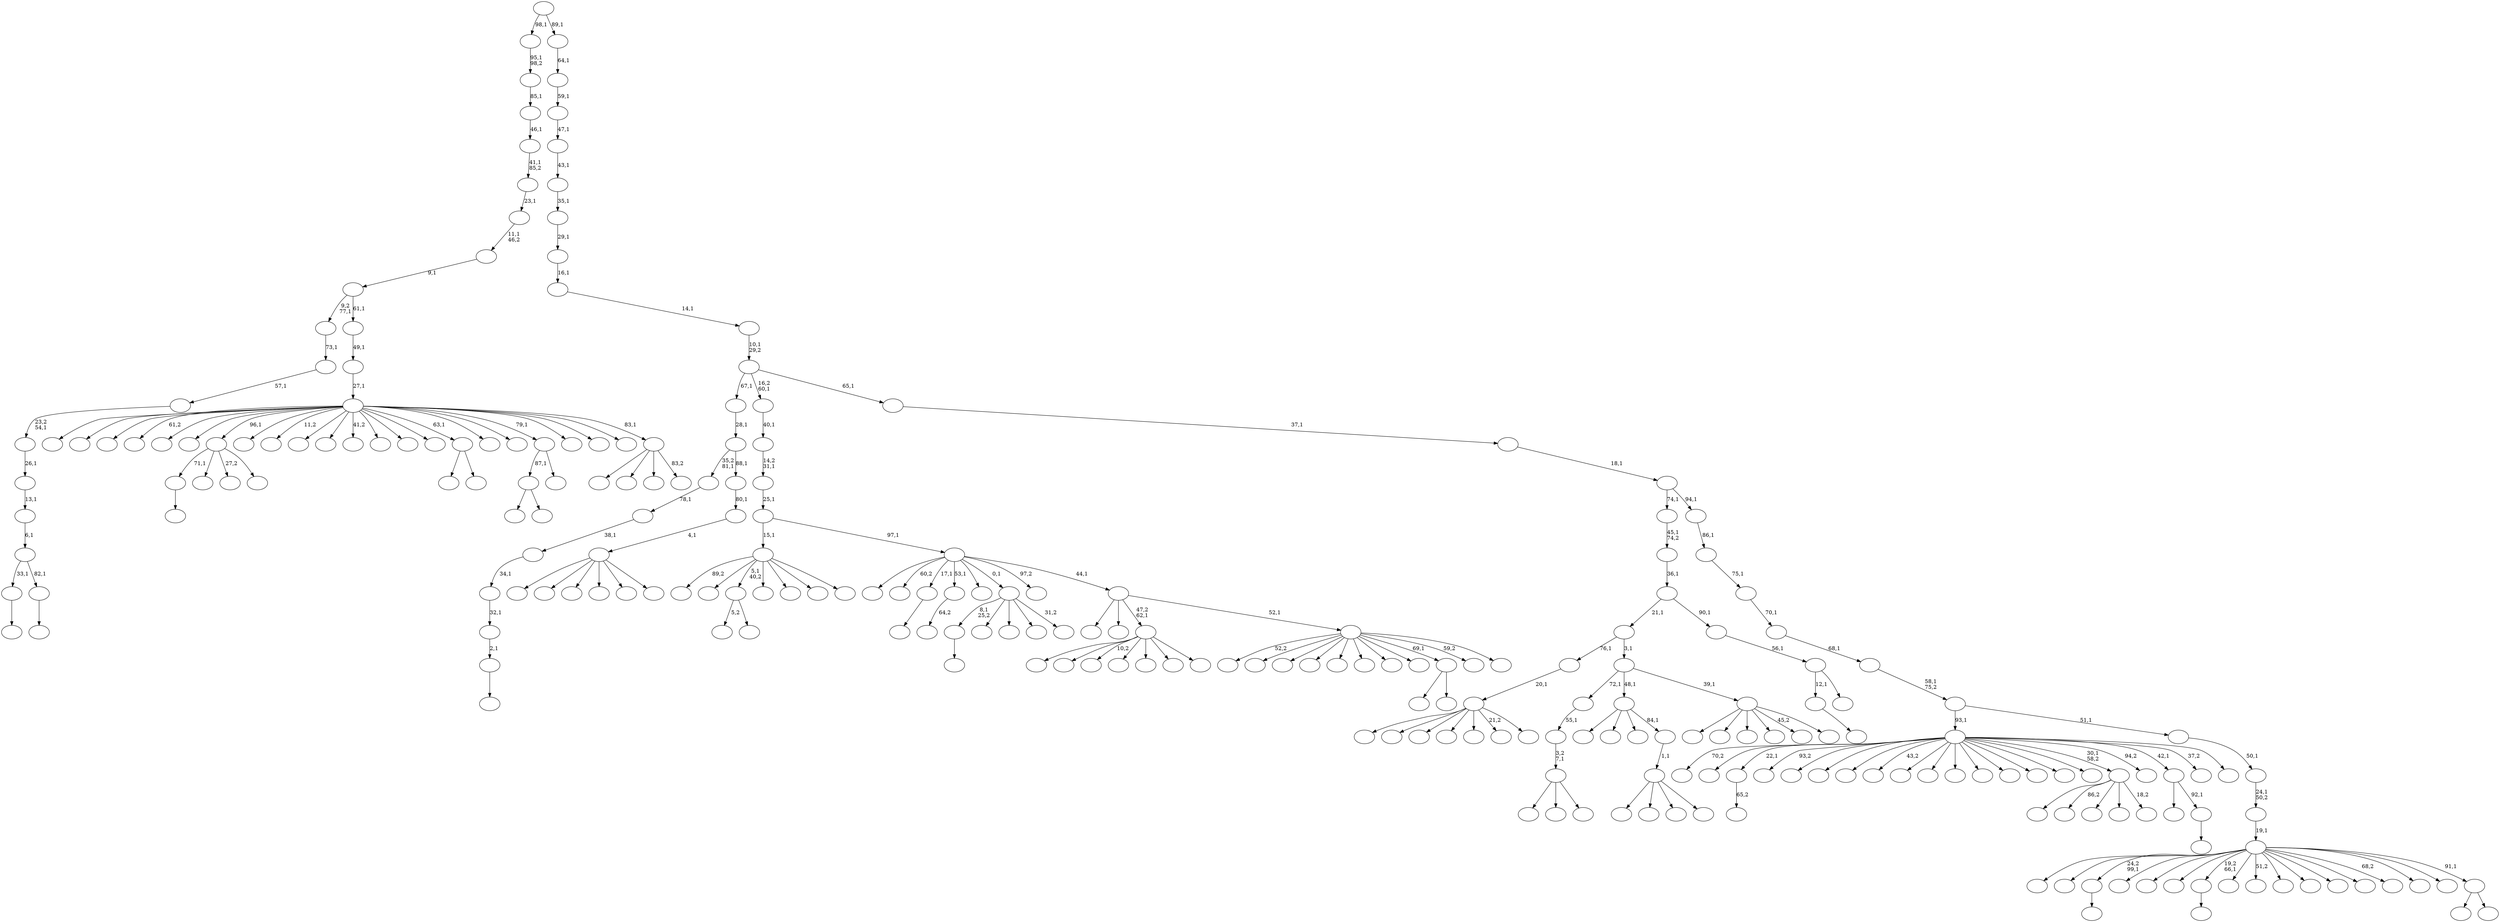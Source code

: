 digraph T {
	250 [label=""]
	249 [label=""]
	248 [label=""]
	247 [label=""]
	246 [label=""]
	245 [label=""]
	244 [label=""]
	243 [label=""]
	242 [label=""]
	241 [label=""]
	240 [label=""]
	239 [label=""]
	238 [label=""]
	237 [label=""]
	236 [label=""]
	235 [label=""]
	234 [label=""]
	233 [label=""]
	232 [label=""]
	231 [label=""]
	230 [label=""]
	229 [label=""]
	228 [label=""]
	227 [label=""]
	226 [label=""]
	225 [label=""]
	224 [label=""]
	223 [label=""]
	222 [label=""]
	221 [label=""]
	220 [label=""]
	219 [label=""]
	218 [label=""]
	217 [label=""]
	216 [label=""]
	215 [label=""]
	214 [label=""]
	213 [label=""]
	212 [label=""]
	211 [label=""]
	210 [label=""]
	209 [label=""]
	208 [label=""]
	207 [label=""]
	206 [label=""]
	205 [label=""]
	204 [label=""]
	203 [label=""]
	202 [label=""]
	201 [label=""]
	200 [label=""]
	199 [label=""]
	198 [label=""]
	197 [label=""]
	196 [label=""]
	195 [label=""]
	194 [label=""]
	193 [label=""]
	192 [label=""]
	191 [label=""]
	190 [label=""]
	189 [label=""]
	188 [label=""]
	187 [label=""]
	186 [label=""]
	185 [label=""]
	184 [label=""]
	183 [label=""]
	182 [label=""]
	181 [label=""]
	180 [label=""]
	179 [label=""]
	178 [label=""]
	177 [label=""]
	176 [label=""]
	175 [label=""]
	174 [label=""]
	173 [label=""]
	172 [label=""]
	171 [label=""]
	170 [label=""]
	169 [label=""]
	168 [label=""]
	167 [label=""]
	166 [label=""]
	165 [label=""]
	164 [label=""]
	163 [label=""]
	162 [label=""]
	161 [label=""]
	160 [label=""]
	159 [label=""]
	158 [label=""]
	157 [label=""]
	156 [label=""]
	155 [label=""]
	154 [label=""]
	153 [label=""]
	152 [label=""]
	151 [label=""]
	150 [label=""]
	149 [label=""]
	148 [label=""]
	147 [label=""]
	146 [label=""]
	145 [label=""]
	144 [label=""]
	143 [label=""]
	142 [label=""]
	141 [label=""]
	140 [label=""]
	139 [label=""]
	138 [label=""]
	137 [label=""]
	136 [label=""]
	135 [label=""]
	134 [label=""]
	133 [label=""]
	132 [label=""]
	131 [label=""]
	130 [label=""]
	129 [label=""]
	128 [label=""]
	127 [label=""]
	126 [label=""]
	125 [label=""]
	124 [label=""]
	123 [label=""]
	122 [label=""]
	121 [label=""]
	120 [label=""]
	119 [label=""]
	118 [label=""]
	117 [label=""]
	116 [label=""]
	115 [label=""]
	114 [label=""]
	113 [label=""]
	112 [label=""]
	111 [label=""]
	110 [label=""]
	109 [label=""]
	108 [label=""]
	107 [label=""]
	106 [label=""]
	105 [label=""]
	104 [label=""]
	103 [label=""]
	102 [label=""]
	101 [label=""]
	100 [label=""]
	99 [label=""]
	98 [label=""]
	97 [label=""]
	96 [label=""]
	95 [label=""]
	94 [label=""]
	93 [label=""]
	92 [label=""]
	91 [label=""]
	90 [label=""]
	89 [label=""]
	88 [label=""]
	87 [label=""]
	86 [label=""]
	85 [label=""]
	84 [label=""]
	83 [label=""]
	82 [label=""]
	81 [label=""]
	80 [label=""]
	79 [label=""]
	78 [label=""]
	77 [label=""]
	76 [label=""]
	75 [label=""]
	74 [label=""]
	73 [label=""]
	72 [label=""]
	71 [label=""]
	70 [label=""]
	69 [label=""]
	68 [label=""]
	67 [label=""]
	66 [label=""]
	65 [label=""]
	64 [label=""]
	63 [label=""]
	62 [label=""]
	61 [label=""]
	60 [label=""]
	59 [label=""]
	58 [label=""]
	57 [label=""]
	56 [label=""]
	55 [label=""]
	54 [label=""]
	53 [label=""]
	52 [label=""]
	51 [label=""]
	50 [label=""]
	49 [label=""]
	48 [label=""]
	47 [label=""]
	46 [label=""]
	45 [label=""]
	44 [label=""]
	43 [label=""]
	42 [label=""]
	41 [label=""]
	40 [label=""]
	39 [label=""]
	38 [label=""]
	37 [label=""]
	36 [label=""]
	35 [label=""]
	34 [label=""]
	33 [label=""]
	32 [label=""]
	31 [label=""]
	30 [label=""]
	29 [label=""]
	28 [label=""]
	27 [label=""]
	26 [label=""]
	25 [label=""]
	24 [label=""]
	23 [label=""]
	22 [label=""]
	21 [label=""]
	20 [label=""]
	19 [label=""]
	18 [label=""]
	17 [label=""]
	16 [label=""]
	15 [label=""]
	14 [label=""]
	13 [label=""]
	12 [label=""]
	11 [label=""]
	10 [label=""]
	9 [label=""]
	8 [label=""]
	7 [label=""]
	6 [label=""]
	5 [label=""]
	4 [label=""]
	3 [label=""]
	2 [label=""]
	1 [label=""]
	0 [label=""]
	243 -> 244 [label=""]
	237 -> 238 [label=""]
	233 -> 247 [label="5,2"]
	233 -> 234 [label=""]
	224 -> 225 [label=""]
	221 -> 222 [label=""]
	219 -> 220 [label="65,2"]
	213 -> 214 [label=""]
	202 -> 203 [label=""]
	199 -> 212 [label=""]
	199 -> 201 [label=""]
	199 -> 200 [label=""]
	198 -> 199 [label="3,2\n7,1"]
	197 -> 198 [label="55,1"]
	194 -> 195 [label="64,2"]
	187 -> 188 [label=""]
	186 -> 187 [label="2,1"]
	185 -> 186 [label="32,1"]
	184 -> 185 [label="34,1"]
	183 -> 184 [label="38,1"]
	182 -> 183 [label="78,1"]
	174 -> 175 [label=""]
	172 -> 173 [label=""]
	171 -> 213 [label="33,1"]
	171 -> 172 [label="82,1"]
	170 -> 171 [label="6,1"]
	169 -> 170 [label="13,1"]
	168 -> 169 [label="26,1"]
	167 -> 168 [label="23,2\n54,1"]
	166 -> 167 [label="57,1"]
	165 -> 166 [label="73,1"]
	161 -> 202 [label="71,1"]
	161 -> 191 [label=""]
	161 -> 179 [label="27,2"]
	161 -> 162 [label=""]
	156 -> 243 [label="8,1\n25,2"]
	156 -> 190 [label=""]
	156 -> 176 [label=""]
	156 -> 160 [label=""]
	156 -> 157 [label="31,2"]
	117 -> 226 [label=""]
	117 -> 215 [label=""]
	117 -> 148 [label=""]
	117 -> 133 [label=""]
	117 -> 121 [label=""]
	117 -> 118 [label=""]
	116 -> 117 [label="4,1"]
	115 -> 116 [label="80,1"]
	114 -> 182 [label="35,2\n81,1"]
	114 -> 115 [label="88,1"]
	113 -> 114 [label="28,1"]
	108 -> 209 [label=""]
	108 -> 109 [label=""]
	105 -> 131 [label=""]
	105 -> 106 [label=""]
	92 -> 108 [label="87,1"]
	92 -> 93 [label=""]
	87 -> 230 [label=""]
	87 -> 210 [label="86,2"]
	87 -> 178 [label=""]
	87 -> 164 [label=""]
	87 -> 88 [label="18,2"]
	85 -> 207 [label=""]
	85 -> 205 [label=""]
	85 -> 136 [label=""]
	85 -> 134 [label=""]
	85 -> 123 [label=""]
	85 -> 91 [label="21,2"]
	85 -> 86 [label=""]
	84 -> 85 [label="20,1"]
	77 -> 78 [label=""]
	76 -> 242 [label=""]
	76 -> 77 [label="92,1"]
	72 -> 250 [label="70,2"]
	72 -> 228 [label=""]
	72 -> 219 [label="22,1"]
	72 -> 218 [label="93,2"]
	72 -> 216 [label=""]
	72 -> 154 [label=""]
	72 -> 149 [label=""]
	72 -> 138 [label="43,2"]
	72 -> 130 [label=""]
	72 -> 129 [label=""]
	72 -> 128 [label=""]
	72 -> 119 [label=""]
	72 -> 110 [label=""]
	72 -> 107 [label=""]
	72 -> 103 [label=""]
	72 -> 98 [label=""]
	72 -> 87 [label="30,1\n58,2"]
	72 -> 83 [label="94,2"]
	72 -> 76 [label="42,1"]
	72 -> 74 [label="37,2"]
	72 -> 73 [label=""]
	67 -> 177 [label=""]
	67 -> 100 [label=""]
	67 -> 99 [label=""]
	67 -> 68 [label=""]
	66 -> 67 [label="1,1"]
	65 -> 248 [label=""]
	65 -> 152 [label=""]
	65 -> 79 [label=""]
	65 -> 66 [label="84,1"]
	63 -> 227 [label=""]
	63 -> 211 [label=""]
	63 -> 153 [label=""]
	63 -> 132 [label=""]
	63 -> 69 [label="45,2"]
	63 -> 64 [label=""]
	62 -> 197 [label="72,1"]
	62 -> 65 [label="48,1"]
	62 -> 63 [label="39,1"]
	61 -> 84 [label="76,1"]
	61 -> 62 [label="3,1"]
	59 -> 224 [label="12,1"]
	59 -> 60 [label=""]
	58 -> 59 [label="56,1"]
	57 -> 61 [label="21,1"]
	57 -> 58 [label="90,1"]
	56 -> 57 [label="36,1"]
	55 -> 56 [label="45,1\n74,2"]
	52 -> 241 [label=""]
	52 -> 217 [label=""]
	52 -> 180 [label="10,2"]
	52 -> 141 [label=""]
	52 -> 101 [label=""]
	52 -> 96 [label=""]
	52 -> 53 [label=""]
	50 -> 90 [label=""]
	50 -> 51 [label=""]
	48 -> 249 [label="89,2"]
	48 -> 239 [label=""]
	48 -> 233 [label="5,1\n40,2"]
	48 -> 122 [label=""]
	48 -> 95 [label=""]
	48 -> 89 [label=""]
	48 -> 49 [label=""]
	45 -> 127 [label=""]
	45 -> 126 [label=""]
	45 -> 104 [label=""]
	45 -> 46 [label="83,2"]
	44 -> 245 [label=""]
	44 -> 232 [label=""]
	44 -> 223 [label=""]
	44 -> 206 [label="61,2"]
	44 -> 204 [label=""]
	44 -> 196 [label=""]
	44 -> 161 [label="96,1"]
	44 -> 158 [label=""]
	44 -> 155 [label="11,2"]
	44 -> 150 [label=""]
	44 -> 145 [label=""]
	44 -> 140 [label="41,2"]
	44 -> 135 [label=""]
	44 -> 124 [label=""]
	44 -> 111 [label=""]
	44 -> 105 [label="63,1"]
	44 -> 102 [label=""]
	44 -> 94 [label=""]
	44 -> 92 [label="79,1"]
	44 -> 80 [label=""]
	44 -> 75 [label=""]
	44 -> 71 [label=""]
	44 -> 45 [label="83,1"]
	43 -> 44 [label="27,1"]
	42 -> 43 [label="49,1"]
	41 -> 165 [label="9,2\n77,1"]
	41 -> 42 [label="61,1"]
	40 -> 41 [label="9,1"]
	39 -> 40 [label="11,1\n46,2"]
	38 -> 39 [label="23,1"]
	37 -> 38 [label="41,1\n85,2"]
	36 -> 37 [label="46,1"]
	35 -> 36 [label="85,1"]
	34 -> 35 [label="95,1\n98,2"]
	32 -> 208 [label="52,2"]
	32 -> 193 [label=""]
	32 -> 163 [label=""]
	32 -> 151 [label=""]
	32 -> 143 [label=""]
	32 -> 125 [label=""]
	32 -> 112 [label=""]
	32 -> 81 [label=""]
	32 -> 50 [label="69,1"]
	32 -> 47 [label="59,2"]
	32 -> 33 [label=""]
	31 -> 231 [label=""]
	31 -> 159 [label=""]
	31 -> 52 [label="47,2\n62,1"]
	31 -> 32 [label="52,1"]
	30 -> 235 [label=""]
	30 -> 229 [label="60,2"]
	30 -> 221 [label="17,1"]
	30 -> 194 [label="53,1"]
	30 -> 181 [label=""]
	30 -> 156 [label="0,1"]
	30 -> 70 [label="97,2"]
	30 -> 31 [label="44,1"]
	29 -> 48 [label="15,1"]
	29 -> 30 [label="97,1"]
	28 -> 29 [label="25,1"]
	27 -> 28 [label="14,2\n31,1"]
	26 -> 27 [label="40,1"]
	24 -> 142 [label=""]
	24 -> 25 [label=""]
	23 -> 246 [label=""]
	23 -> 240 [label=""]
	23 -> 237 [label="24,2\n99,1"]
	23 -> 236 [label=""]
	23 -> 192 [label=""]
	23 -> 189 [label=""]
	23 -> 174 [label="19,2\n66,1"]
	23 -> 147 [label=""]
	23 -> 146 [label="51,2"]
	23 -> 144 [label=""]
	23 -> 139 [label=""]
	23 -> 137 [label=""]
	23 -> 120 [label=""]
	23 -> 97 [label="68,2"]
	23 -> 82 [label=""]
	23 -> 54 [label=""]
	23 -> 24 [label="91,1"]
	22 -> 23 [label="19,1"]
	21 -> 22 [label="24,1\n50,2"]
	20 -> 21 [label="50,1"]
	19 -> 72 [label="93,1"]
	19 -> 20 [label="51,1"]
	18 -> 19 [label="58,1\n75,2"]
	17 -> 18 [label="68,1"]
	16 -> 17 [label="70,1"]
	15 -> 16 [label="75,1"]
	14 -> 15 [label="86,1"]
	13 -> 55 [label="74,1"]
	13 -> 14 [label="94,1"]
	12 -> 13 [label="18,1"]
	11 -> 12 [label="37,1"]
	10 -> 113 [label="67,1"]
	10 -> 26 [label="16,2\n60,1"]
	10 -> 11 [label="65,1"]
	9 -> 10 [label="10,1\n29,2"]
	8 -> 9 [label="14,1"]
	7 -> 8 [label="16,1"]
	6 -> 7 [label="29,1"]
	5 -> 6 [label="35,1"]
	4 -> 5 [label="43,1"]
	3 -> 4 [label="47,1"]
	2 -> 3 [label="59,1"]
	1 -> 2 [label="64,1"]
	0 -> 34 [label="98,1"]
	0 -> 1 [label="89,1"]
}
